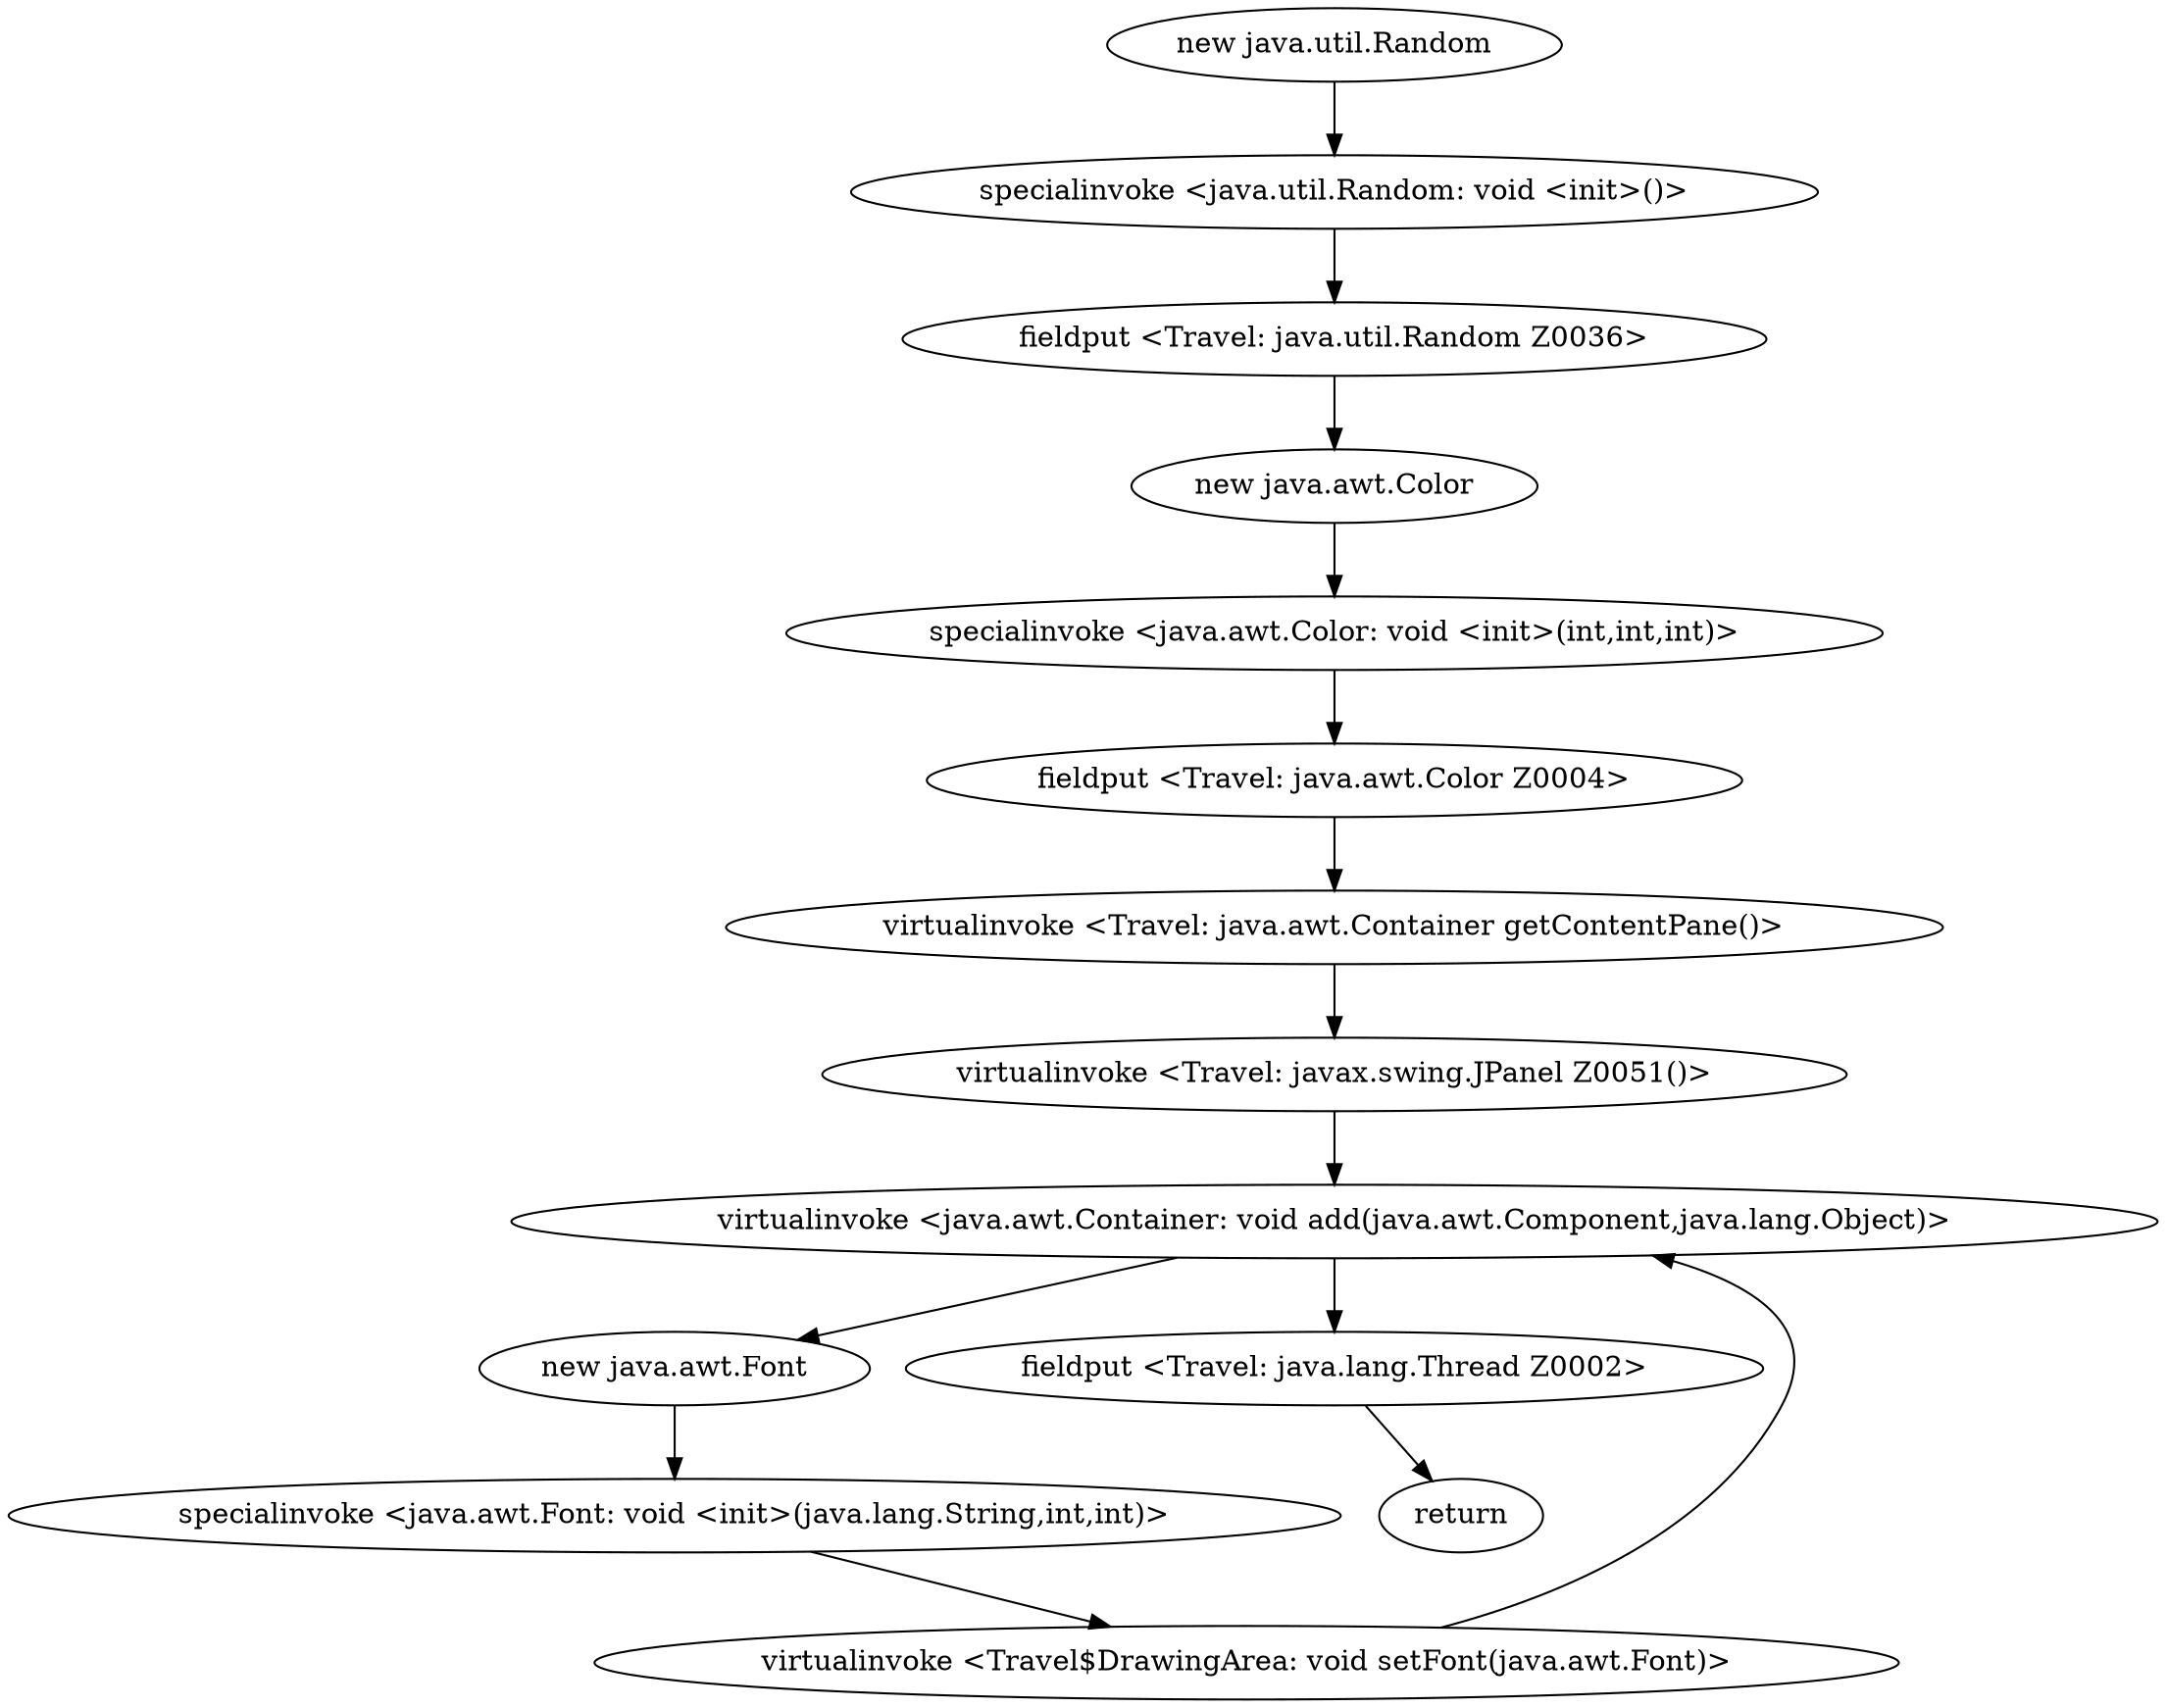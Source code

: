 digraph "" {
"new java.util.Random";
 "new java.util.Random"->"specialinvoke <java.util.Random: void <init>()>";
 "specialinvoke <java.util.Random: void <init>()>"->"fieldput <Travel: java.util.Random Z0036>";
 "fieldput <Travel: java.util.Random Z0036>"->"new java.awt.Color";
 "new java.awt.Color"->"specialinvoke <java.awt.Color: void <init>(int,int,int)>";
 "specialinvoke <java.awt.Color: void <init>(int,int,int)>"->"fieldput <Travel: java.awt.Color Z0004>";
 "fieldput <Travel: java.awt.Color Z0004>"->"virtualinvoke <Travel: java.awt.Container getContentPane()>";
 "virtualinvoke <Travel: java.awt.Container getContentPane()>"->"virtualinvoke <Travel: javax.swing.JPanel Z0051()>";
 "virtualinvoke <Travel: javax.swing.JPanel Z0051()>"->"virtualinvoke <java.awt.Container: void add(java.awt.Component,java.lang.Object)>";
 "virtualinvoke <java.awt.Container: void add(java.awt.Component,java.lang.Object)>"->"new java.awt.Font";
 "new java.awt.Font"->"specialinvoke <java.awt.Font: void <init>(java.lang.String,int,int)>";
 "specialinvoke <java.awt.Font: void <init>(java.lang.String,int,int)>"->"virtualinvoke <Travel$DrawingArea: void setFont(java.awt.Font)>";
 "virtualinvoke <Travel$DrawingArea: void setFont(java.awt.Font)>"->"virtualinvoke <java.awt.Container: void add(java.awt.Component,java.lang.Object)>";
 "virtualinvoke <java.awt.Container: void add(java.awt.Component,java.lang.Object)>"->"fieldput <Travel: java.lang.Thread Z0002>";
 "fieldput <Travel: java.lang.Thread Z0002>"->"return";
}

